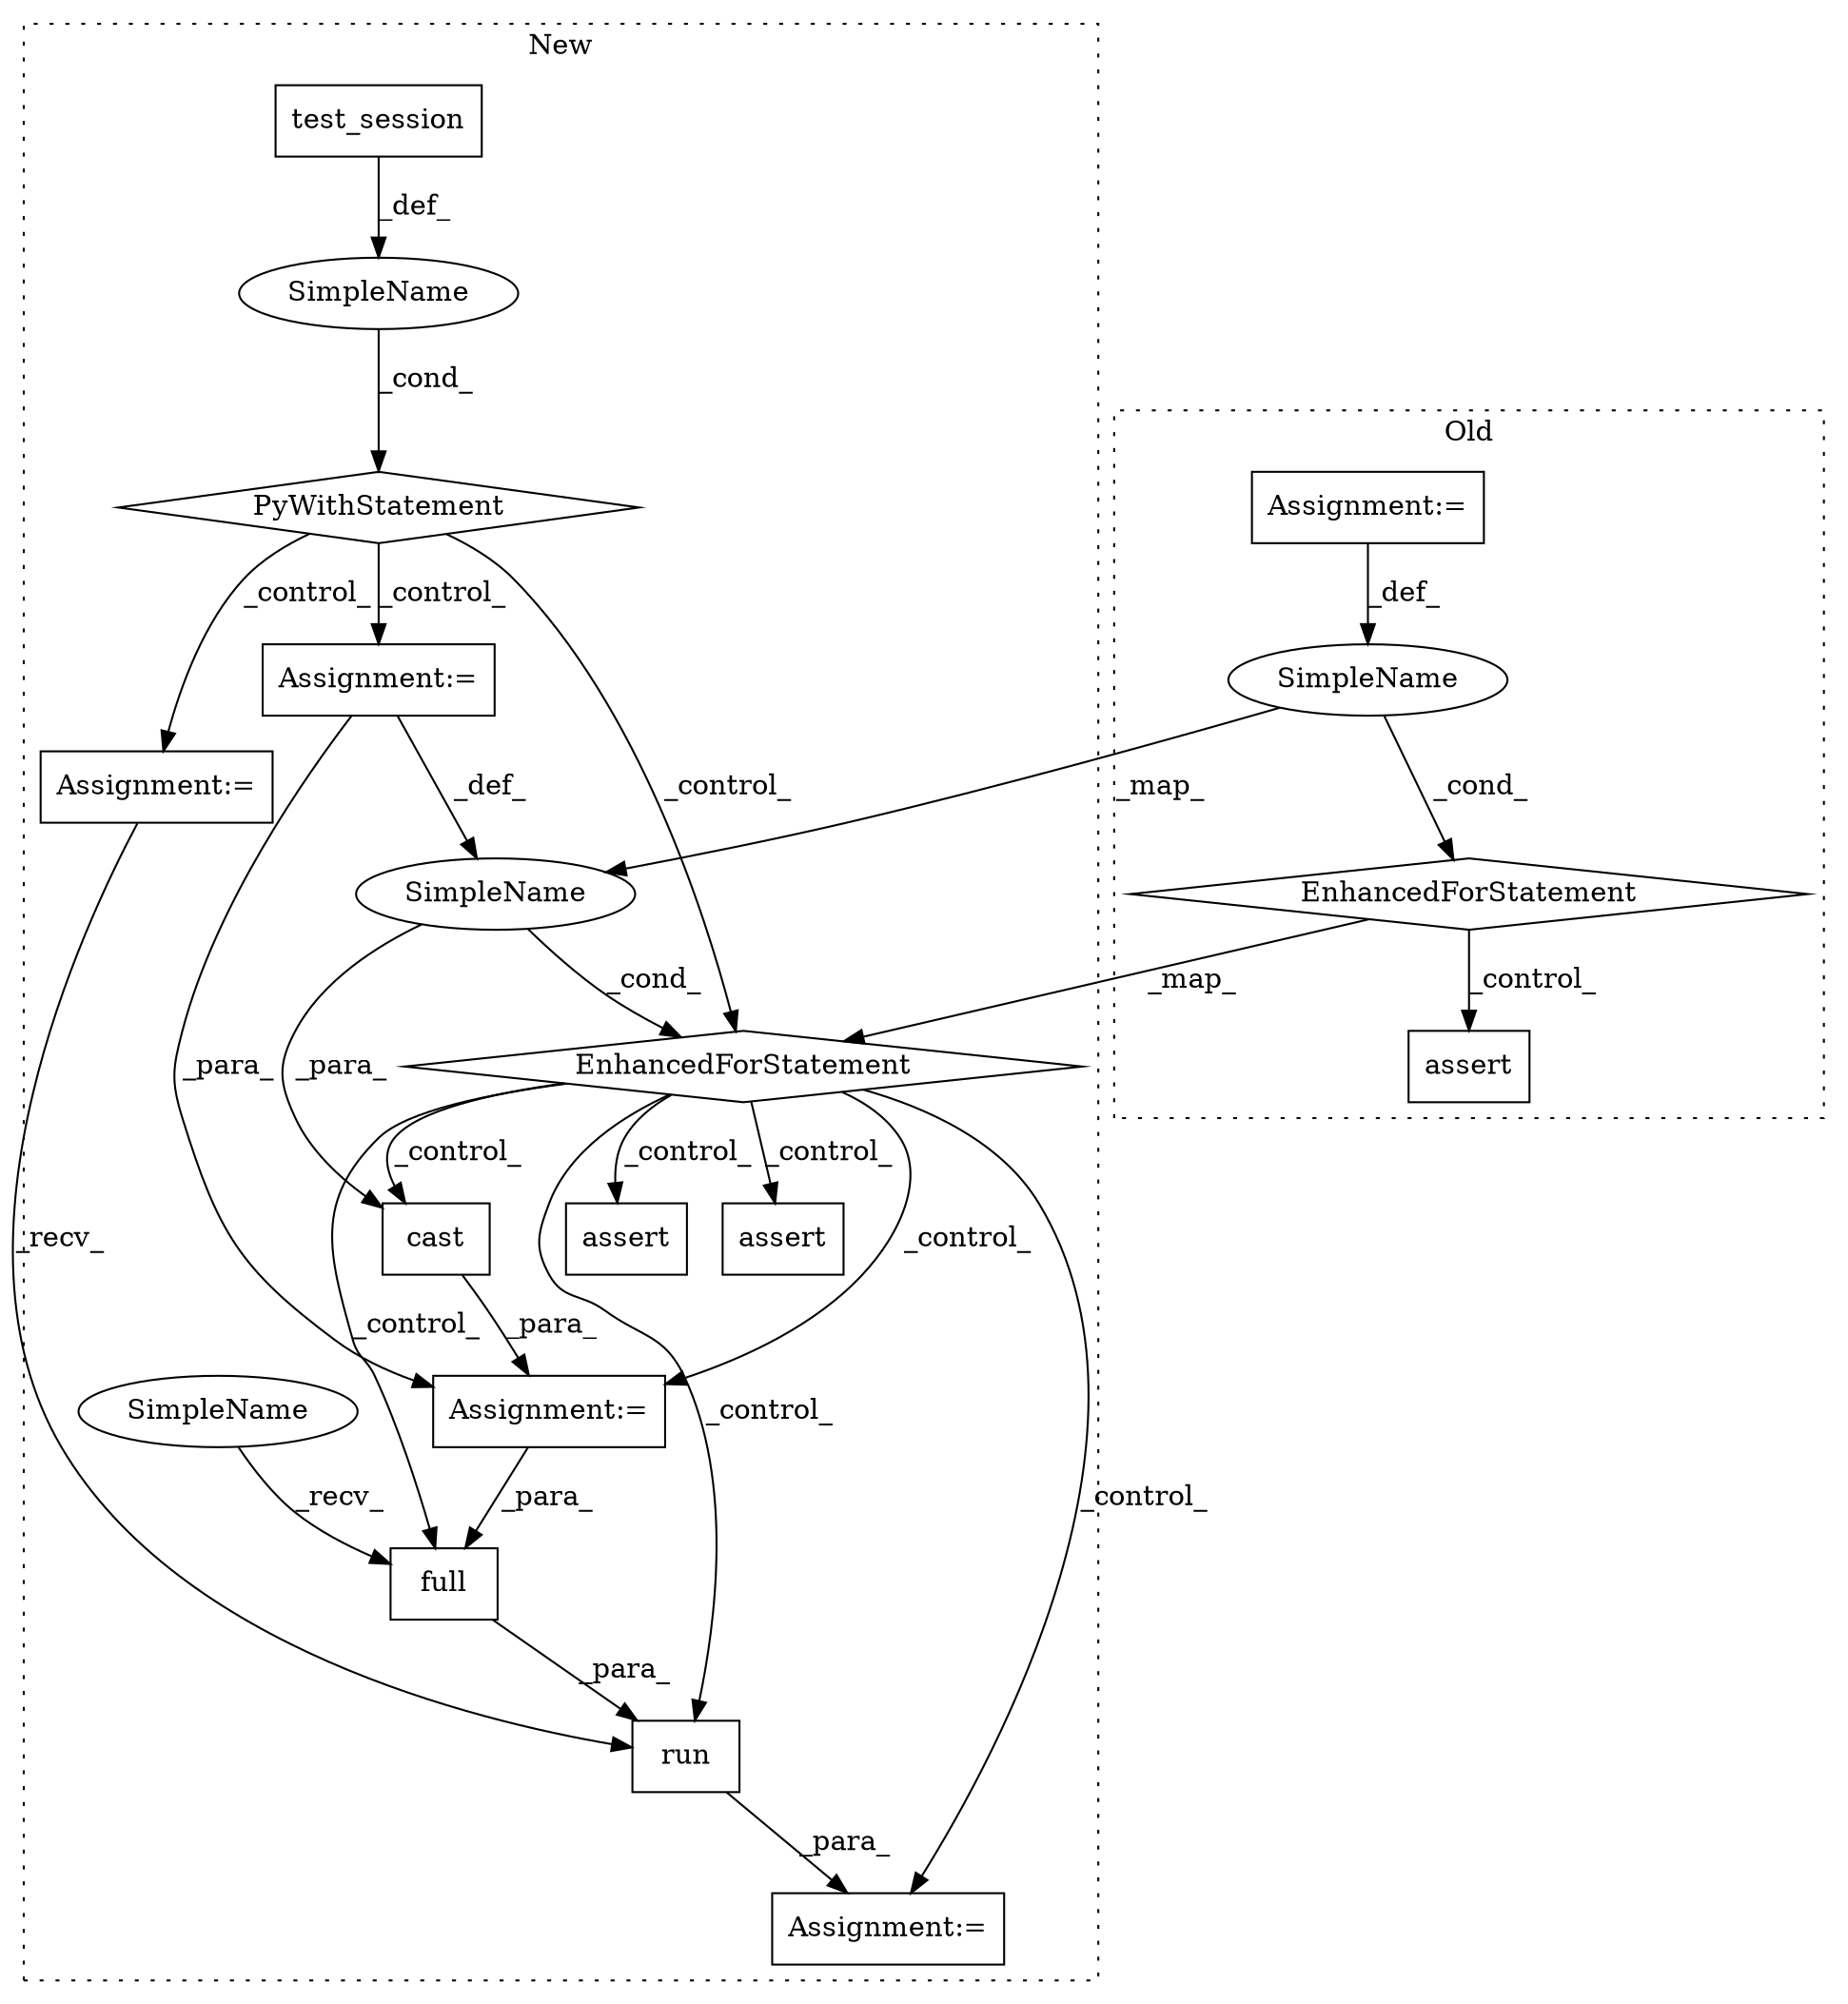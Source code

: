 digraph G {
subgraph cluster0 {
1 [label="assert" a="32" s="24471,24517" l="12,1" shape="box"];
6 [label="SimpleName" a="42" s="24381" l="5" shape="ellipse"];
16 [label="Assignment:=" a="7" s="24324,24456" l="53,2" shape="box"];
17 [label="EnhancedForStatement" a="70" s="24324,24456" l="53,2" shape="diamond"];
label = "Old";
style="dotted";
}
subgraph cluster1 {
2 [label="cast" a="32" s="25362,25379" l="5,1" shape="box"];
3 [label="Assignment:=" a="7" s="25400" l="1" shape="box"];
4 [label="SimpleName" a="42" s="" l="" shape="ellipse"];
5 [label="SimpleName" a="42" s="25264" l="5" shape="ellipse"];
7 [label="test_session" a="32" s="25163" l="14" shape="box"];
8 [label="assert" a="32" s="25488,25521" l="11,1" shape="box"];
9 [label="full" a="32" s="25414,25425" l="5,1" shape="box"];
10 [label="PyWithStatement" a="104" s="25148,25177" l="10,2" shape="diamond"];
11 [label="run" a="32" s="25406,25426" l="4,1" shape="box"];
12 [label="Assignment:=" a="7" s="25191" l="4" shape="box"];
13 [label="Assignment:=" a="7" s="25357" l="1" shape="box"];
14 [label="assert" a="32" s="25442,25472" l="12,1" shape="box"];
15 [label="Assignment:=" a="7" s="25203,25339" l="57,2" shape="box"];
18 [label="EnhancedForStatement" a="70" s="25203,25339" l="57,2" shape="diamond"];
19 [label="SimpleName" a="42" s="25410" l="3" shape="ellipse"];
label = "New";
style="dotted";
}
2 -> 13 [label="_para_"];
4 -> 10 [label="_cond_"];
5 -> 2 [label="_para_"];
5 -> 18 [label="_cond_"];
6 -> 17 [label="_cond_"];
6 -> 5 [label="_map_"];
7 -> 4 [label="_def_"];
9 -> 11 [label="_para_"];
10 -> 12 [label="_control_"];
10 -> 18 [label="_control_"];
10 -> 15 [label="_control_"];
11 -> 3 [label="_para_"];
12 -> 11 [label="_recv_"];
13 -> 9 [label="_para_"];
15 -> 13 [label="_para_"];
15 -> 5 [label="_def_"];
16 -> 6 [label="_def_"];
17 -> 1 [label="_control_"];
17 -> 18 [label="_map_"];
18 -> 13 [label="_control_"];
18 -> 11 [label="_control_"];
18 -> 14 [label="_control_"];
18 -> 2 [label="_control_"];
18 -> 3 [label="_control_"];
18 -> 8 [label="_control_"];
18 -> 9 [label="_control_"];
19 -> 9 [label="_recv_"];
}